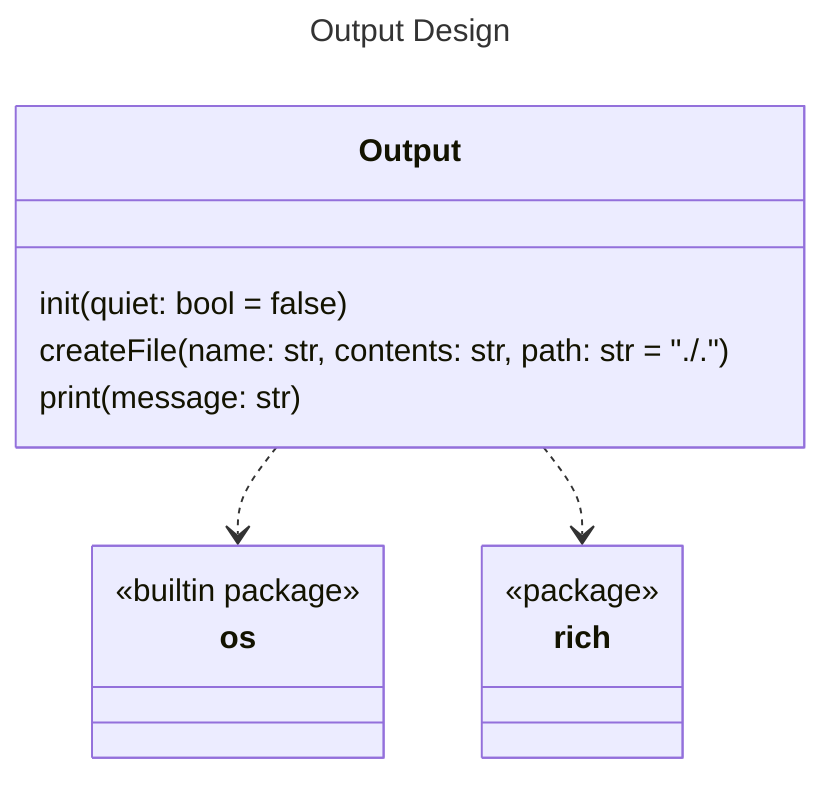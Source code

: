 ---
title: Output Design
---
classDiagram
    class Output {
        init(quiet: bool = false)
        createFile(name: str, contents: str, path: str = "./.")
        print(message: str)
    }

    class os {
        <<builtin package>>
    }

    class rich {
        <<package>>
    }

    Output ..> os
    Output ..> rich